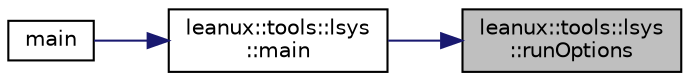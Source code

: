 digraph "leanux::tools::lsys::runOptions"
{
 // LATEX_PDF_SIZE
  bgcolor="transparent";
  edge [fontname="Helvetica",fontsize="10",labelfontname="Helvetica",labelfontsize="10"];
  node [fontname="Helvetica",fontsize="10",shape=record];
  rankdir="RL";
  Node1 [label="leanux::tools::lsys\l::runOptions",height=0.2,width=0.4,color="black", fillcolor="grey75", style="filled", fontcolor="black",tooltip="Run based on options."];
  Node1 -> Node2 [dir="back",color="midnightblue",fontsize="10",style="solid",fontname="Helvetica"];
  Node2 [label="leanux::tools::lsys\l::main",height=0.2,width=0.4,color="black",URL="$namespaceleanux_1_1tools_1_1lsys.html#aa2b4de7a80d63592f6207ce5951cf966",tooltip="Entry point."];
  Node2 -> Node3 [dir="back",color="midnightblue",fontsize="10",style="solid",fontname="Helvetica"];
  Node3 [label="main",height=0.2,width=0.4,color="black",URL="$lsys_8cpp.html#a0ddf1224851353fc92bfbff6f499fa97",tooltip=" "];
}
